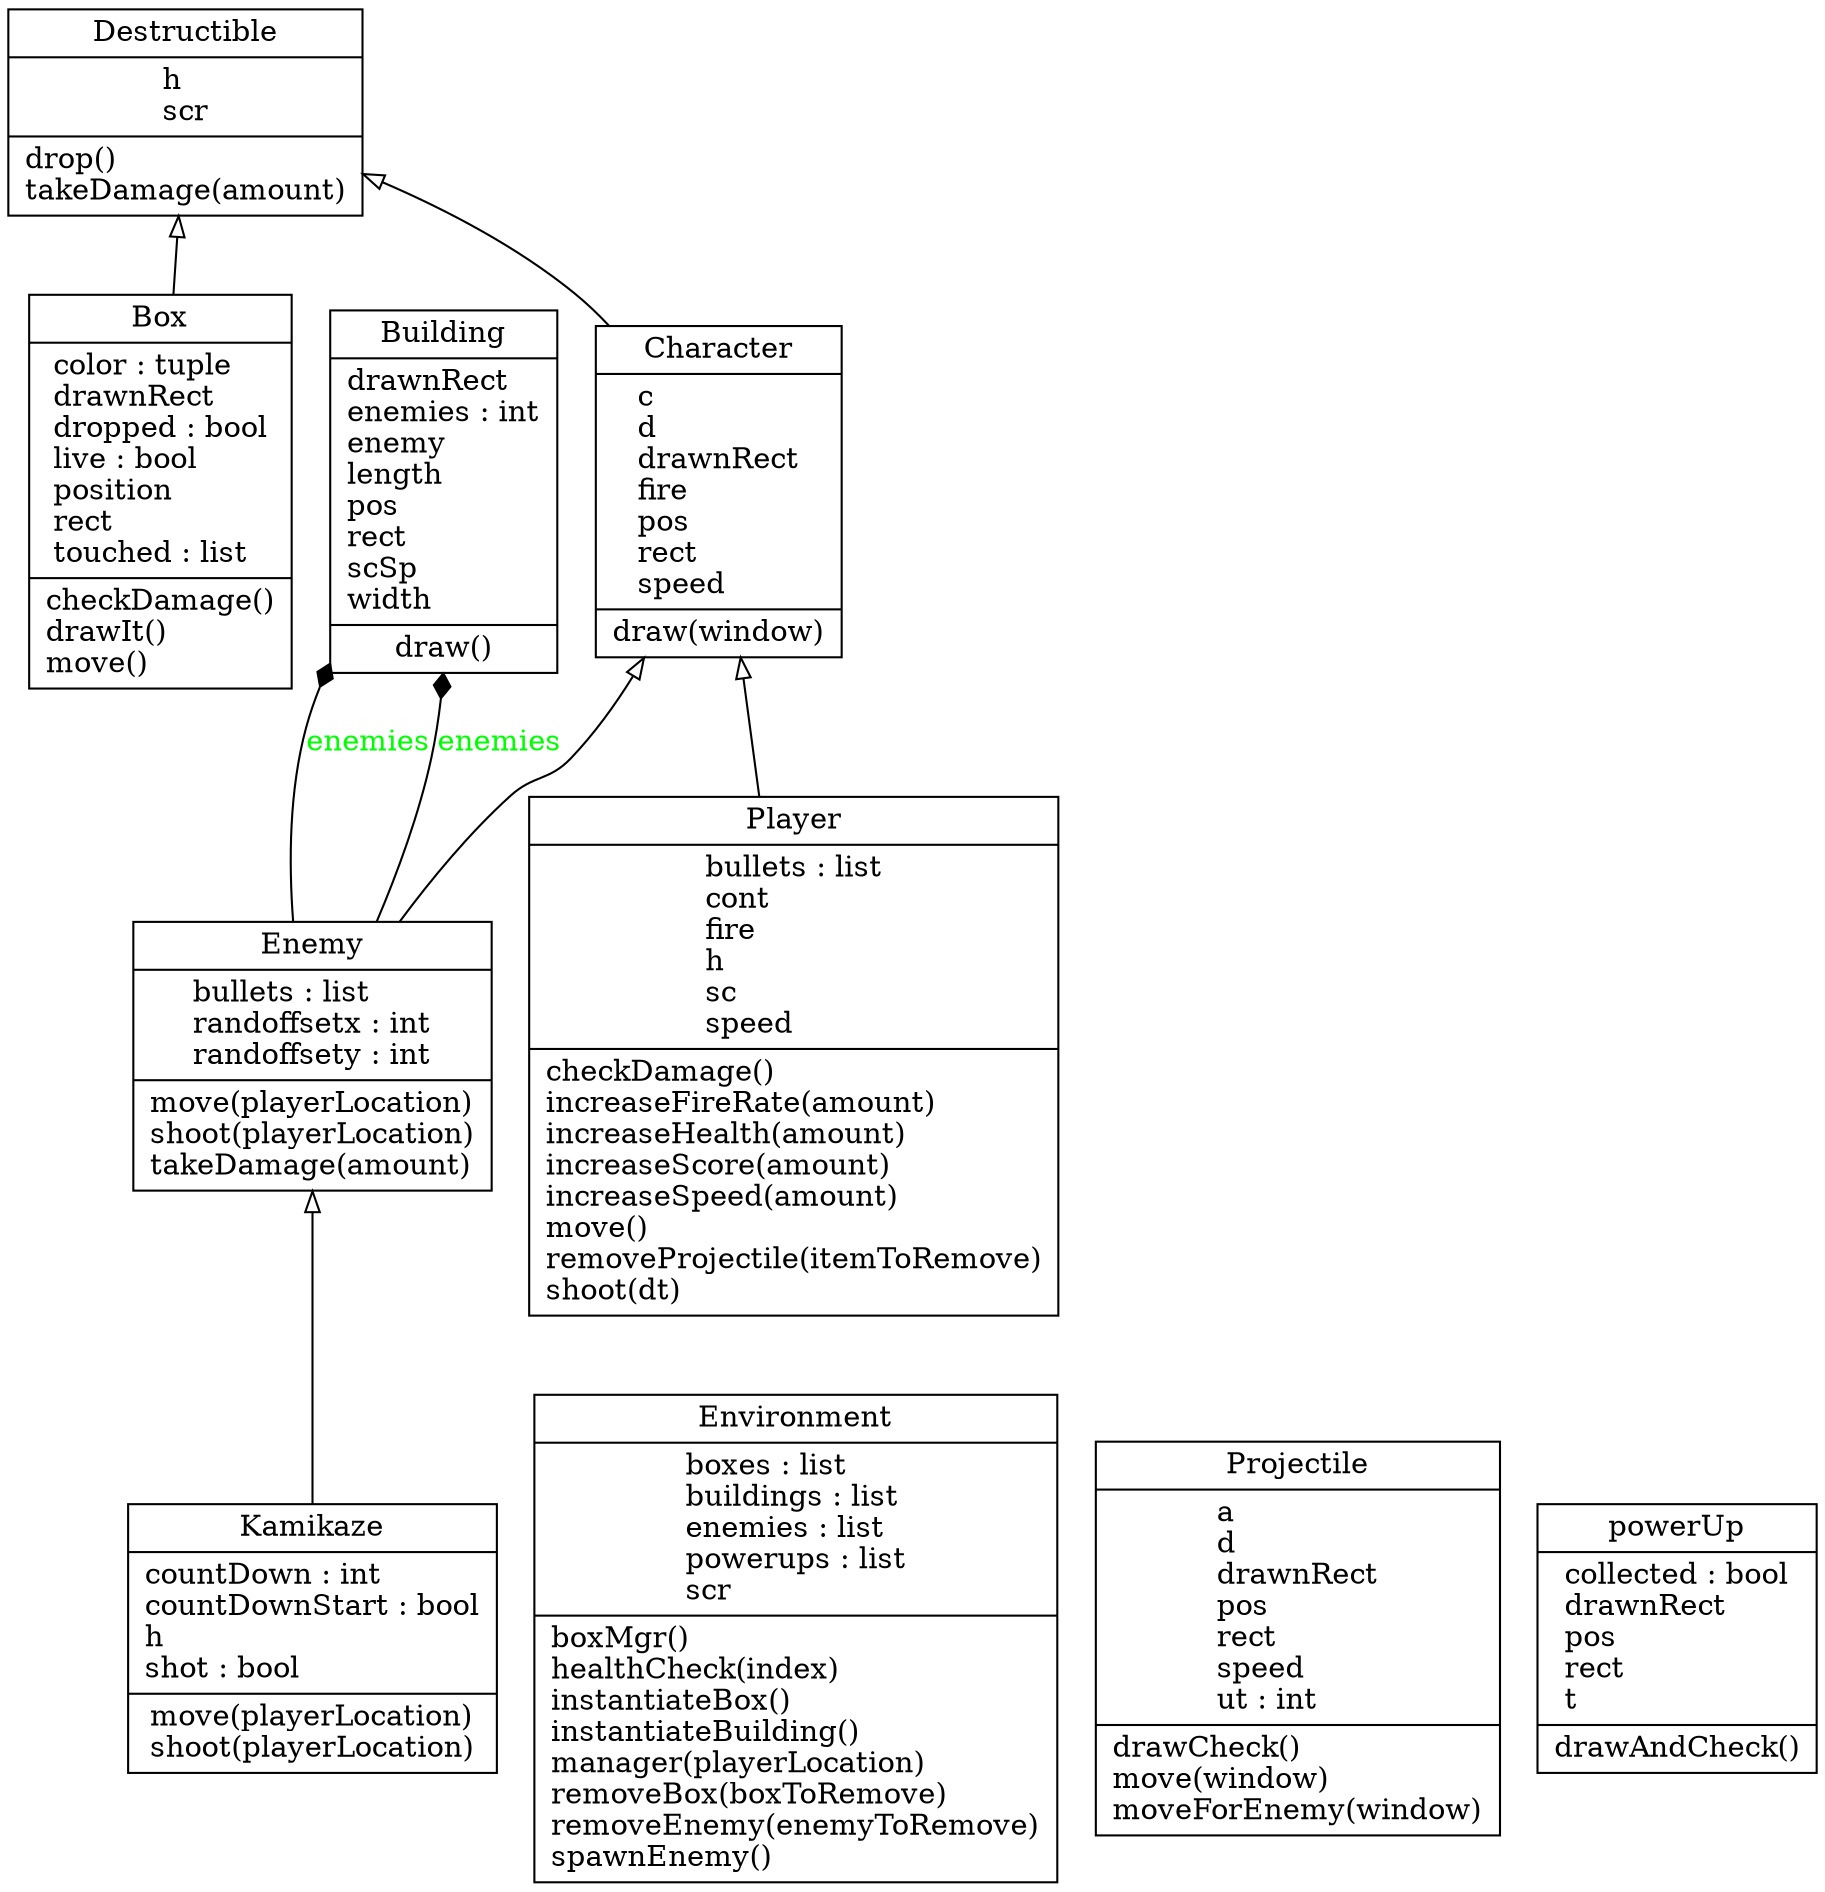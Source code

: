 digraph "classes" {
rankdir=BT
charset="utf-8"
"main.Box" [color="black", fontcolor="black", label=<{Box|color : tuple<br ALIGN="LEFT"/>drawnRect<br ALIGN="LEFT"/>dropped : bool<br ALIGN="LEFT"/>live : bool<br ALIGN="LEFT"/>position<br ALIGN="LEFT"/>rect<br ALIGN="LEFT"/>touched : list<br ALIGN="LEFT"/>|checkDamage()<br ALIGN="LEFT"/>drawIt()<br ALIGN="LEFT"/>move()<br ALIGN="LEFT"/>}>, shape="record", style="solid"];
"main.Building" [color="black", fontcolor="black", label=<{Building|drawnRect<br ALIGN="LEFT"/>enemies : int<br ALIGN="LEFT"/>enemy<br ALIGN="LEFT"/>length<br ALIGN="LEFT"/>pos<br ALIGN="LEFT"/>rect<br ALIGN="LEFT"/>scSp<br ALIGN="LEFT"/>width<br ALIGN="LEFT"/>|draw()<br ALIGN="LEFT"/>}>, shape="record", style="solid"];
"main.Character" [color="black", fontcolor="black", label=<{Character|c<br ALIGN="LEFT"/>d<br ALIGN="LEFT"/>drawnRect<br ALIGN="LEFT"/>fire<br ALIGN="LEFT"/>pos<br ALIGN="LEFT"/>rect<br ALIGN="LEFT"/>speed<br ALIGN="LEFT"/>|draw(window)<br ALIGN="LEFT"/>}>, shape="record", style="solid"];
"main.Destructible" [color="black", fontcolor="black", label=<{Destructible|h<br ALIGN="LEFT"/>scr<br ALIGN="LEFT"/>|drop()<br ALIGN="LEFT"/>takeDamage(amount)<br ALIGN="LEFT"/>}>, shape="record", style="solid"];
"main.Enemy" [color="black", fontcolor="black", label=<{Enemy|bullets : list<br ALIGN="LEFT"/>randoffsetx : int<br ALIGN="LEFT"/>randoffsety : int<br ALIGN="LEFT"/>|move(playerLocation)<br ALIGN="LEFT"/>shoot(playerLocation)<br ALIGN="LEFT"/>takeDamage(amount)<br ALIGN="LEFT"/>}>, shape="record", style="solid"];
"main.Environment" [color="black", fontcolor="black", label=<{Environment|boxes : list<br ALIGN="LEFT"/>buildings : list<br ALIGN="LEFT"/>enemies : list<br ALIGN="LEFT"/>powerups : list<br ALIGN="LEFT"/>scr<br ALIGN="LEFT"/>|boxMgr()<br ALIGN="LEFT"/>healthCheck(index)<br ALIGN="LEFT"/>instantiateBox()<br ALIGN="LEFT"/>instantiateBuilding()<br ALIGN="LEFT"/>manager(playerLocation)<br ALIGN="LEFT"/>removeBox(boxToRemove)<br ALIGN="LEFT"/>removeEnemy(enemyToRemove)<br ALIGN="LEFT"/>spawnEnemy()<br ALIGN="LEFT"/>}>, shape="record", style="solid"];
"main.Kamikaze" [color="black", fontcolor="black", label=<{Kamikaze|countDown : int<br ALIGN="LEFT"/>countDownStart : bool<br ALIGN="LEFT"/>h<br ALIGN="LEFT"/>shot : bool<br ALIGN="LEFT"/>|move(playerLocation)<br ALIGN="LEFT"/>shoot(playerLocation)<br ALIGN="LEFT"/>}>, shape="record", style="solid"];
"main.Player" [color="black", fontcolor="black", label=<{Player|bullets : list<br ALIGN="LEFT"/>cont<br ALIGN="LEFT"/>fire<br ALIGN="LEFT"/>h<br ALIGN="LEFT"/>sc<br ALIGN="LEFT"/>speed<br ALIGN="LEFT"/>|checkDamage()<br ALIGN="LEFT"/>increaseFireRate(amount)<br ALIGN="LEFT"/>increaseHealth(amount)<br ALIGN="LEFT"/>increaseScore(amount)<br ALIGN="LEFT"/>increaseSpeed(amount)<br ALIGN="LEFT"/>move()<br ALIGN="LEFT"/>removeProjectile(itemToRemove)<br ALIGN="LEFT"/>shoot(dt)<br ALIGN="LEFT"/>}>, shape="record", style="solid"];
"main.Projectile" [color="black", fontcolor="black", label=<{Projectile|a<br ALIGN="LEFT"/>d<br ALIGN="LEFT"/>drawnRect<br ALIGN="LEFT"/>pos<br ALIGN="LEFT"/>rect<br ALIGN="LEFT"/>speed<br ALIGN="LEFT"/>ut : int<br ALIGN="LEFT"/>|drawCheck()<br ALIGN="LEFT"/>move(window)<br ALIGN="LEFT"/>moveForEnemy(window)<br ALIGN="LEFT"/>}>, shape="record", style="solid"];
"main.powerUp" [color="black", fontcolor="black", label=<{powerUp|collected : bool<br ALIGN="LEFT"/>drawnRect<br ALIGN="LEFT"/>pos<br ALIGN="LEFT"/>rect<br ALIGN="LEFT"/>t<br ALIGN="LEFT"/>|drawAndCheck()<br ALIGN="LEFT"/>}>, shape="record", style="solid"];
"main.Box" -> "main.Destructible" [arrowhead="empty", arrowtail="none"];
"main.Character" -> "main.Destructible" [arrowhead="empty", arrowtail="none"];
"main.Enemy" -> "main.Character" [arrowhead="empty", arrowtail="none"];
"main.Kamikaze" -> "main.Enemy" [arrowhead="empty", arrowtail="none"];
"main.Player" -> "main.Character" [arrowhead="empty", arrowtail="none"];
"main.Enemy" -> "main.Building" [arrowhead="diamond", arrowtail="none", fontcolor="green", label="enemies", style="solid"];
"main.Enemy" -> "main.Building" [arrowhead="diamond", arrowtail="none", fontcolor="green", label="enemies", style="solid"];
}
